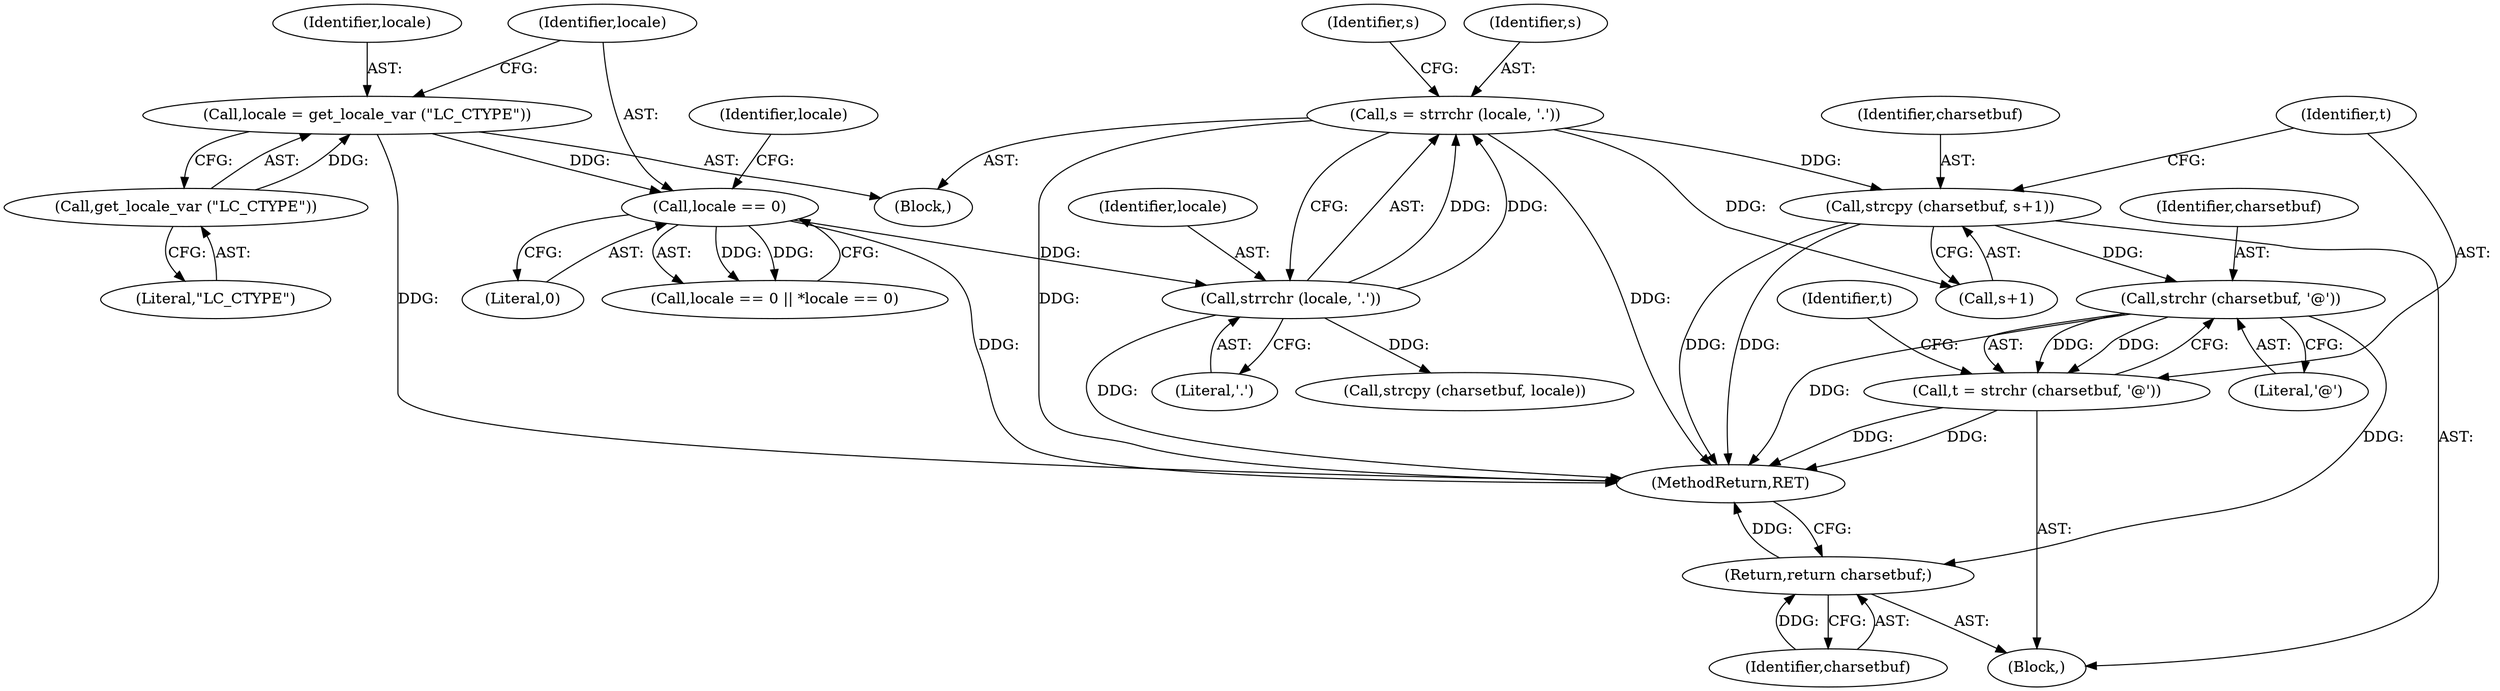 digraph "0_savannah_863d31ae775d56b785dc5b0105b6d251515d81d5_0@API" {
"1000133" [label="(Call,strcpy (charsetbuf, s+1))"];
"1000125" [label="(Call,s = strrchr (locale, '.'))"];
"1000127" [label="(Call,strrchr (locale, '.'))"];
"1000112" [label="(Call,locale == 0)"];
"1000106" [label="(Call,locale = get_locale_var (\"LC_CTYPE\"))"];
"1000108" [label="(Call,get_locale_var (\"LC_CTYPE\"))"];
"1000140" [label="(Call,strchr (charsetbuf, '@'))"];
"1000138" [label="(Call,t = strchr (charsetbuf, '@'))"];
"1000149" [label="(Return,return charsetbuf;)"];
"1000149" [label="(Return,return charsetbuf;)"];
"1000117" [label="(Identifier,locale)"];
"1000142" [label="(Literal,'@')"];
"1000125" [label="(Call,s = strrchr (locale, '.'))"];
"1000111" [label="(Call,locale == 0 || *locale == 0)"];
"1000140" [label="(Call,strchr (charsetbuf, '@'))"];
"1000144" [label="(Identifier,t)"];
"1000150" [label="(Identifier,charsetbuf)"];
"1000112" [label="(Call,locale == 0)"];
"1000127" [label="(Call,strrchr (locale, '.'))"];
"1000151" [label="(Call,strcpy (charsetbuf, locale))"];
"1000107" [label="(Identifier,locale)"];
"1000108" [label="(Call,get_locale_var (\"LC_CTYPE\"))"];
"1000113" [label="(Identifier,locale)"];
"1000126" [label="(Identifier,s)"];
"1000101" [label="(Block,)"];
"1000128" [label="(Identifier,locale)"];
"1000135" [label="(Call,s+1)"];
"1000139" [label="(Identifier,t)"];
"1000114" [label="(Literal,0)"];
"1000106" [label="(Call,locale = get_locale_var (\"LC_CTYPE\"))"];
"1000131" [label="(Identifier,s)"];
"1000132" [label="(Block,)"];
"1000133" [label="(Call,strcpy (charsetbuf, s+1))"];
"1000109" [label="(Literal,\"LC_CTYPE\")"];
"1000141" [label="(Identifier,charsetbuf)"];
"1000134" [label="(Identifier,charsetbuf)"];
"1000156" [label="(MethodReturn,RET)"];
"1000138" [label="(Call,t = strchr (charsetbuf, '@'))"];
"1000129" [label="(Literal,'.')"];
"1000133" -> "1000132"  [label="AST: "];
"1000133" -> "1000135"  [label="CFG: "];
"1000134" -> "1000133"  [label="AST: "];
"1000135" -> "1000133"  [label="AST: "];
"1000139" -> "1000133"  [label="CFG: "];
"1000133" -> "1000156"  [label="DDG: "];
"1000133" -> "1000156"  [label="DDG: "];
"1000125" -> "1000133"  [label="DDG: "];
"1000133" -> "1000140"  [label="DDG: "];
"1000125" -> "1000101"  [label="AST: "];
"1000125" -> "1000127"  [label="CFG: "];
"1000126" -> "1000125"  [label="AST: "];
"1000127" -> "1000125"  [label="AST: "];
"1000131" -> "1000125"  [label="CFG: "];
"1000125" -> "1000156"  [label="DDG: "];
"1000125" -> "1000156"  [label="DDG: "];
"1000127" -> "1000125"  [label="DDG: "];
"1000127" -> "1000125"  [label="DDG: "];
"1000125" -> "1000135"  [label="DDG: "];
"1000127" -> "1000129"  [label="CFG: "];
"1000128" -> "1000127"  [label="AST: "];
"1000129" -> "1000127"  [label="AST: "];
"1000127" -> "1000156"  [label="DDG: "];
"1000112" -> "1000127"  [label="DDG: "];
"1000127" -> "1000151"  [label="DDG: "];
"1000112" -> "1000111"  [label="AST: "];
"1000112" -> "1000114"  [label="CFG: "];
"1000113" -> "1000112"  [label="AST: "];
"1000114" -> "1000112"  [label="AST: "];
"1000117" -> "1000112"  [label="CFG: "];
"1000111" -> "1000112"  [label="CFG: "];
"1000112" -> "1000156"  [label="DDG: "];
"1000112" -> "1000111"  [label="DDG: "];
"1000112" -> "1000111"  [label="DDG: "];
"1000106" -> "1000112"  [label="DDG: "];
"1000106" -> "1000101"  [label="AST: "];
"1000106" -> "1000108"  [label="CFG: "];
"1000107" -> "1000106"  [label="AST: "];
"1000108" -> "1000106"  [label="AST: "];
"1000113" -> "1000106"  [label="CFG: "];
"1000106" -> "1000156"  [label="DDG: "];
"1000108" -> "1000106"  [label="DDG: "];
"1000108" -> "1000109"  [label="CFG: "];
"1000109" -> "1000108"  [label="AST: "];
"1000140" -> "1000138"  [label="AST: "];
"1000140" -> "1000142"  [label="CFG: "];
"1000141" -> "1000140"  [label="AST: "];
"1000142" -> "1000140"  [label="AST: "];
"1000138" -> "1000140"  [label="CFG: "];
"1000140" -> "1000156"  [label="DDG: "];
"1000140" -> "1000138"  [label="DDG: "];
"1000140" -> "1000138"  [label="DDG: "];
"1000140" -> "1000149"  [label="DDG: "];
"1000138" -> "1000132"  [label="AST: "];
"1000139" -> "1000138"  [label="AST: "];
"1000144" -> "1000138"  [label="CFG: "];
"1000138" -> "1000156"  [label="DDG: "];
"1000138" -> "1000156"  [label="DDG: "];
"1000149" -> "1000132"  [label="AST: "];
"1000149" -> "1000150"  [label="CFG: "];
"1000150" -> "1000149"  [label="AST: "];
"1000156" -> "1000149"  [label="CFG: "];
"1000149" -> "1000156"  [label="DDG: "];
"1000150" -> "1000149"  [label="DDG: "];
}
